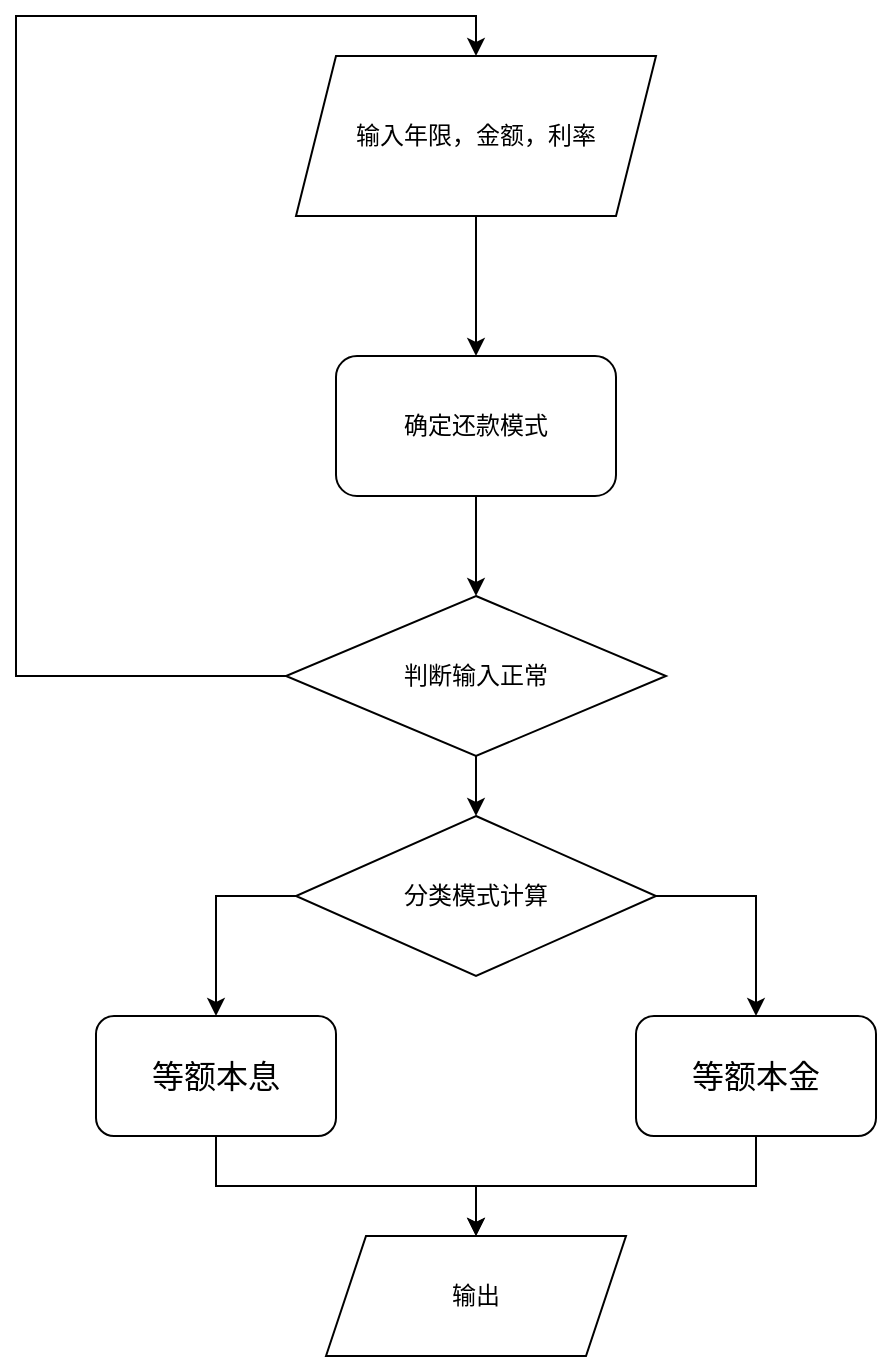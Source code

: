 <mxfile version="13.7.3" type="device"><diagram id="rCBqIw0wPqiF8eStbiw-" name="第 1 页"><mxGraphModel dx="1099" dy="757" grid="1" gridSize="10" guides="1" tooltips="1" connect="1" arrows="1" fold="1" page="1" pageScale="1" pageWidth="827" pageHeight="1169" math="0" shadow="0"><root><mxCell id="0"/><mxCell id="1" parent="0"/><mxCell id="o1TDUGbDWebaLSccDaiV-4" style="edgeStyle=orthogonalEdgeStyle;rounded=0;orthogonalLoop=1;jettySize=auto;html=1;" edge="1" parent="1" source="o1TDUGbDWebaLSccDaiV-1" target="o1TDUGbDWebaLSccDaiV-2"><mxGeometry relative="1" as="geometry"/></mxCell><mxCell id="o1TDUGbDWebaLSccDaiV-1" value="输入年限，金额，利率" style="shape=parallelogram;perimeter=parallelogramPerimeter;whiteSpace=wrap;html=1;fixedSize=1;" vertex="1" parent="1"><mxGeometry x="200" y="110" width="180" height="80" as="geometry"/></mxCell><mxCell id="o1TDUGbDWebaLSccDaiV-5" style="edgeStyle=orthogonalEdgeStyle;rounded=0;orthogonalLoop=1;jettySize=auto;html=1;exitX=0.5;exitY=1;exitDx=0;exitDy=0;" edge="1" parent="1" source="o1TDUGbDWebaLSccDaiV-2" target="o1TDUGbDWebaLSccDaiV-3"><mxGeometry relative="1" as="geometry"/></mxCell><mxCell id="o1TDUGbDWebaLSccDaiV-2" value="确定还款模式" style="rounded=1;whiteSpace=wrap;html=1;" vertex="1" parent="1"><mxGeometry x="220" y="260" width="140" height="70" as="geometry"/></mxCell><mxCell id="o1TDUGbDWebaLSccDaiV-6" style="edgeStyle=orthogonalEdgeStyle;rounded=0;orthogonalLoop=1;jettySize=auto;html=1;entryX=0.5;entryY=0;entryDx=0;entryDy=0;" edge="1" parent="1" source="o1TDUGbDWebaLSccDaiV-3" target="o1TDUGbDWebaLSccDaiV-1"><mxGeometry relative="1" as="geometry"><mxPoint x="90" y="60" as="targetPoint"/><Array as="points"><mxPoint x="60" y="420"/><mxPoint x="60" y="90"/><mxPoint x="290" y="90"/></Array></mxGeometry></mxCell><mxCell id="o1TDUGbDWebaLSccDaiV-17" style="edgeStyle=orthogonalEdgeStyle;rounded=0;orthogonalLoop=1;jettySize=auto;html=1;exitX=0.5;exitY=1;exitDx=0;exitDy=0;entryX=0.5;entryY=0;entryDx=0;entryDy=0;" edge="1" parent="1" source="o1TDUGbDWebaLSccDaiV-3" target="o1TDUGbDWebaLSccDaiV-7"><mxGeometry relative="1" as="geometry"/></mxCell><mxCell id="o1TDUGbDWebaLSccDaiV-3" value="判断输入正常" style="rhombus;whiteSpace=wrap;html=1;" vertex="1" parent="1"><mxGeometry x="195" y="380" width="190" height="80" as="geometry"/></mxCell><mxCell id="o1TDUGbDWebaLSccDaiV-11" style="edgeStyle=orthogonalEdgeStyle;rounded=0;orthogonalLoop=1;jettySize=auto;html=1;" edge="1" parent="1" source="o1TDUGbDWebaLSccDaiV-7" target="o1TDUGbDWebaLSccDaiV-10"><mxGeometry relative="1" as="geometry"><Array as="points"><mxPoint x="430" y="530"/></Array></mxGeometry></mxCell><mxCell id="o1TDUGbDWebaLSccDaiV-12" style="edgeStyle=orthogonalEdgeStyle;rounded=0;orthogonalLoop=1;jettySize=auto;html=1;exitX=0;exitY=0.5;exitDx=0;exitDy=0;" edge="1" parent="1" source="o1TDUGbDWebaLSccDaiV-7" target="o1TDUGbDWebaLSccDaiV-9"><mxGeometry relative="1" as="geometry"/></mxCell><mxCell id="o1TDUGbDWebaLSccDaiV-7" value="分类模式计算" style="rhombus;whiteSpace=wrap;html=1;" vertex="1" parent="1"><mxGeometry x="200" y="490" width="180" height="80" as="geometry"/></mxCell><mxCell id="o1TDUGbDWebaLSccDaiV-8" value="输出" style="shape=parallelogram;perimeter=parallelogramPerimeter;whiteSpace=wrap;html=1;fixedSize=1;" vertex="1" parent="1"><mxGeometry x="215" y="700" width="150" height="60" as="geometry"/></mxCell><mxCell id="o1TDUGbDWebaLSccDaiV-15" style="edgeStyle=orthogonalEdgeStyle;rounded=0;orthogonalLoop=1;jettySize=auto;html=1;exitX=0.5;exitY=1;exitDx=0;exitDy=0;" edge="1" parent="1" source="o1TDUGbDWebaLSccDaiV-9" target="o1TDUGbDWebaLSccDaiV-8"><mxGeometry relative="1" as="geometry"/></mxCell><mxCell id="o1TDUGbDWebaLSccDaiV-9" value="&lt;span style=&quot;font-size: 12.0pt ; line-height: 150%&quot;&gt;等额本息&lt;/span&gt;" style="rounded=1;whiteSpace=wrap;html=1;" vertex="1" parent="1"><mxGeometry x="100" y="590" width="120" height="60" as="geometry"/></mxCell><mxCell id="o1TDUGbDWebaLSccDaiV-16" style="edgeStyle=orthogonalEdgeStyle;rounded=0;orthogonalLoop=1;jettySize=auto;html=1;exitX=0.5;exitY=1;exitDx=0;exitDy=0;entryX=0.5;entryY=0;entryDx=0;entryDy=0;" edge="1" parent="1" source="o1TDUGbDWebaLSccDaiV-10" target="o1TDUGbDWebaLSccDaiV-8"><mxGeometry relative="1" as="geometry"/></mxCell><mxCell id="o1TDUGbDWebaLSccDaiV-10" value="&lt;span style=&quot;font-size: 12.0pt ; line-height: 150%&quot;&gt;等额本金&lt;/span&gt;" style="rounded=1;whiteSpace=wrap;html=1;" vertex="1" parent="1"><mxGeometry x="370" y="590" width="120" height="60" as="geometry"/></mxCell></root></mxGraphModel></diagram></mxfile>